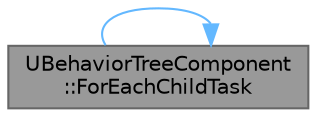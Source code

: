 digraph "UBehaviorTreeComponent::ForEachChildTask"
{
 // INTERACTIVE_SVG=YES
 // LATEX_PDF_SIZE
  bgcolor="transparent";
  edge [fontname=Helvetica,fontsize=10,labelfontname=Helvetica,labelfontsize=10];
  node [fontname=Helvetica,fontsize=10,shape=box,height=0.2,width=0.4];
  rankdir="LR";
  Node1 [id="Node000001",label="UBehaviorTreeComponent\l::ForEachChildTask",height=0.2,width=0.4,color="gray40", fillcolor="grey60", style="filled", fontcolor="black",tooltip="Will call the given functor on each task node in the current instance stacks."];
  Node1 -> Node1 [id="edge1_Node000001_Node000001",color="steelblue1",style="solid",tooltip=" "];
}
